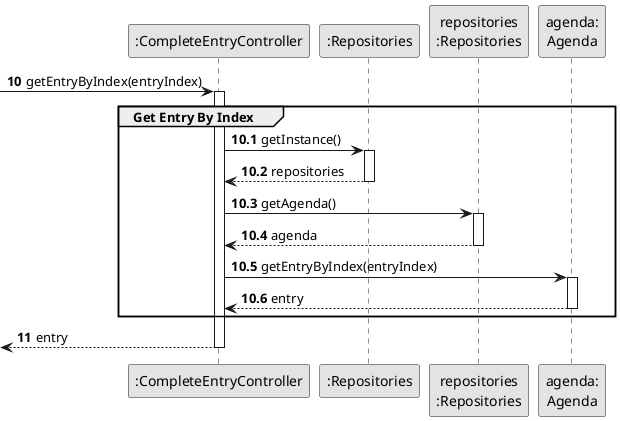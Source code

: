 @startuml
skinparam monochrome true
skinparam packageStyle rectangle
skinparam shadowing false

autonumber

'hide footbox

participant ":CompleteEntryController" as CTRL
participant ":Repositories" as REP
participant "repositories\n:Repositories" as REPS
participant "agenda:\nAgenda" as AGENDA

autonumber 10

 -> CTRL : getEntryByIndex(entryIndex)
autonumber 10.1
activate CTRL
    group Get Entry By Index


            CTRL -> REP: getInstance()
            activate REP

            REP --> CTRL: repositories
            deactivate REP

            CTRL -> REPS: getAgenda()
            activate REPS

            REPS --> CTRL: agenda
            deactivate REPS

            CTRL -> AGENDA: getEntryByIndex(entryIndex)
            activate AGENDA

            AGENDA --> CTRL: entry
            deactivate AGENDA

    end
    autonumber 11
    <-- CTRL  : entry
deactivate CTRL

@enduml